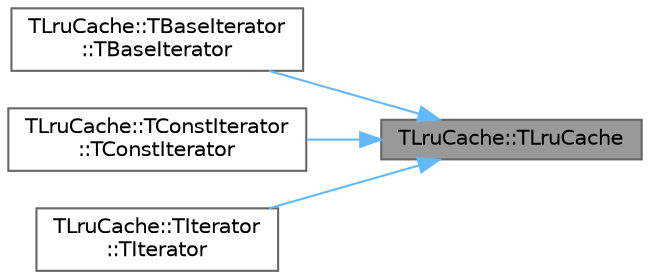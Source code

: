 digraph "TLruCache::TLruCache"
{
 // INTERACTIVE_SVG=YES
 // LATEX_PDF_SIZE
  bgcolor="transparent";
  edge [fontname=Helvetica,fontsize=10,labelfontname=Helvetica,labelfontsize=10];
  node [fontname=Helvetica,fontsize=10,shape=box,height=0.2,width=0.4];
  rankdir="RL";
  Node1 [id="Node000001",label="TLruCache::TLruCache",height=0.2,width=0.4,color="gray40", fillcolor="grey60", style="filled", fontcolor="black",tooltip="Default constructor (empty cache that cannot hold any values)."];
  Node1 -> Node2 [id="edge1_Node000001_Node000002",dir="back",color="steelblue1",style="solid",tooltip=" "];
  Node2 [id="Node000002",label="TLruCache::TBaseIterator\l::TBaseIterator",height=0.2,width=0.4,color="grey40", fillcolor="white", style="filled",URL="$da/d9e/classTLruCache_1_1TBaseIterator.html#aef1b9ee54e99c9be12c516fb3975bc3c",tooltip=" "];
  Node1 -> Node3 [id="edge2_Node000001_Node000003",dir="back",color="steelblue1",style="solid",tooltip=" "];
  Node3 [id="Node000003",label="TLruCache::TConstIterator\l::TConstIterator",height=0.2,width=0.4,color="grey40", fillcolor="white", style="filled",URL="$de/d16/classTLruCache_1_1TConstIterator.html#aac013a3230a65ddea1545896b4353ea4",tooltip=" "];
  Node1 -> Node4 [id="edge3_Node000001_Node000004",dir="back",color="steelblue1",style="solid",tooltip=" "];
  Node4 [id="Node000004",label="TLruCache::TIterator\l::TIterator",height=0.2,width=0.4,color="grey40", fillcolor="white", style="filled",URL="$d4/d0f/classTLruCache_1_1TIterator.html#a09526c19a42f309bf111563490339cf3",tooltip=" "];
}
